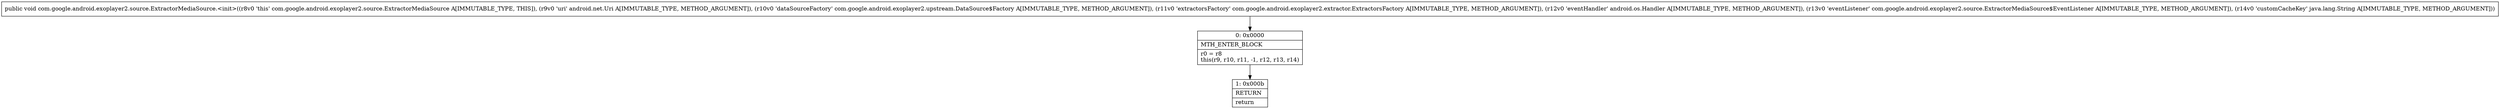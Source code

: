 digraph "CFG forcom.google.android.exoplayer2.source.ExtractorMediaSource.\<init\>(Landroid\/net\/Uri;Lcom\/google\/android\/exoplayer2\/upstream\/DataSource$Factory;Lcom\/google\/android\/exoplayer2\/extractor\/ExtractorsFactory;Landroid\/os\/Handler;Lcom\/google\/android\/exoplayer2\/source\/ExtractorMediaSource$EventListener;Ljava\/lang\/String;)V" {
Node_0 [shape=record,label="{0\:\ 0x0000|MTH_ENTER_BLOCK\l|r0 = r8\lthis(r9, r10, r11, \-1, r12, r13, r14)\l}"];
Node_1 [shape=record,label="{1\:\ 0x000b|RETURN\l|return\l}"];
MethodNode[shape=record,label="{public void com.google.android.exoplayer2.source.ExtractorMediaSource.\<init\>((r8v0 'this' com.google.android.exoplayer2.source.ExtractorMediaSource A[IMMUTABLE_TYPE, THIS]), (r9v0 'uri' android.net.Uri A[IMMUTABLE_TYPE, METHOD_ARGUMENT]), (r10v0 'dataSourceFactory' com.google.android.exoplayer2.upstream.DataSource$Factory A[IMMUTABLE_TYPE, METHOD_ARGUMENT]), (r11v0 'extractorsFactory' com.google.android.exoplayer2.extractor.ExtractorsFactory A[IMMUTABLE_TYPE, METHOD_ARGUMENT]), (r12v0 'eventHandler' android.os.Handler A[IMMUTABLE_TYPE, METHOD_ARGUMENT]), (r13v0 'eventListener' com.google.android.exoplayer2.source.ExtractorMediaSource$EventListener A[IMMUTABLE_TYPE, METHOD_ARGUMENT]), (r14v0 'customCacheKey' java.lang.String A[IMMUTABLE_TYPE, METHOD_ARGUMENT])) }"];
MethodNode -> Node_0;
Node_0 -> Node_1;
}


